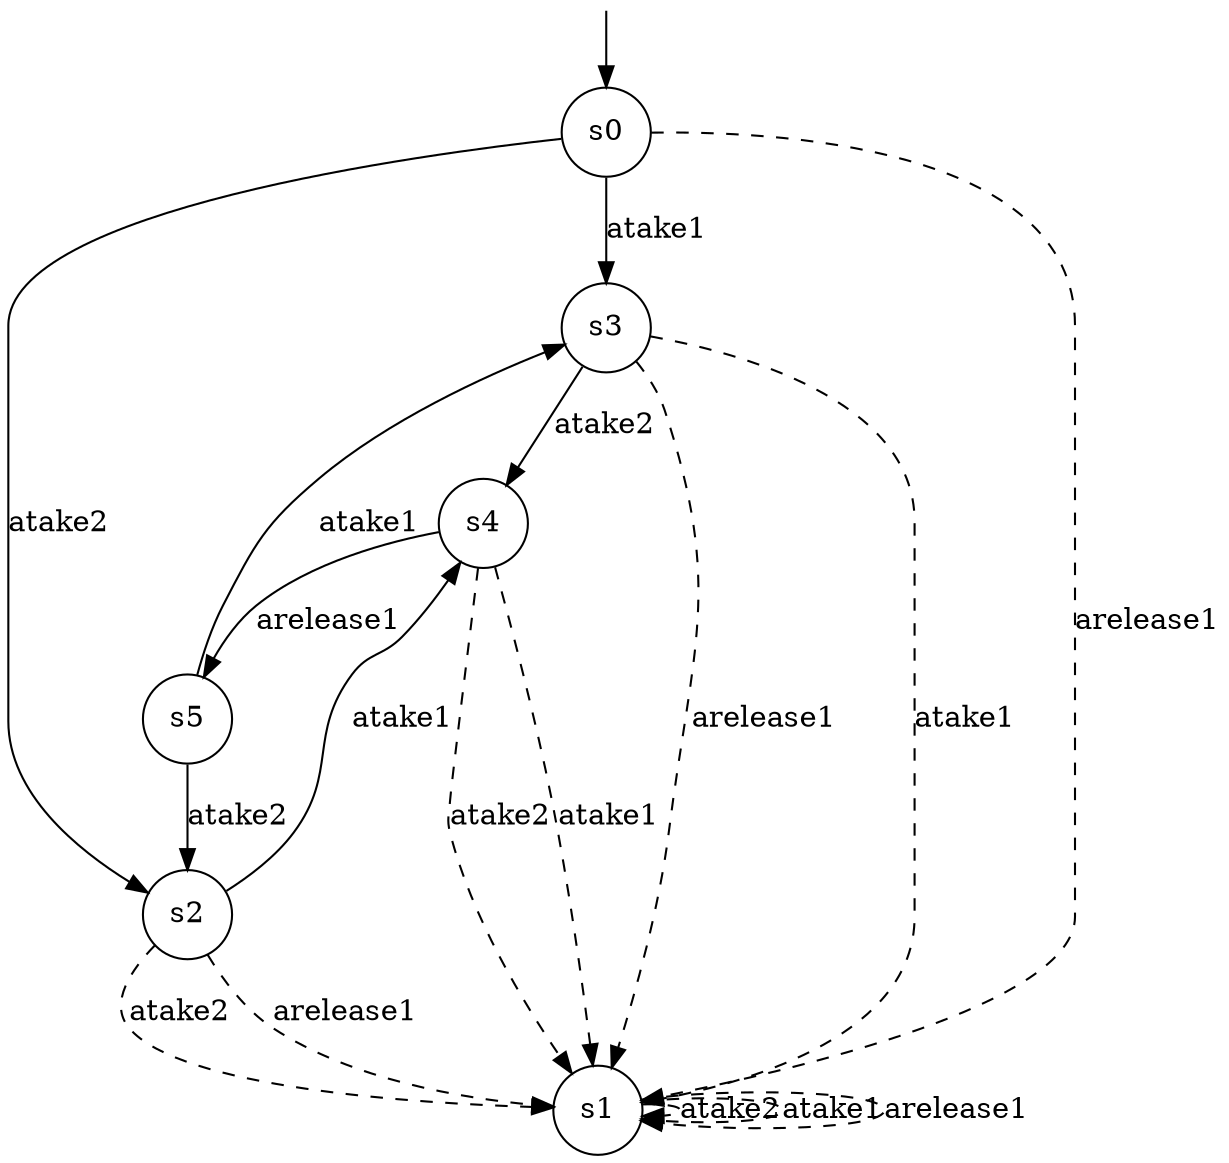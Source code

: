 digraph g {

	s0 [shape="circle" label="s0"];
	s1 [shape="circle" label="s3"];
	s2 [shape="circle" label="s2"];
	s3 [shape="circle" label="s1"];
	s4 [shape="circle" label="s5"];
	s5 [shape="circle" label="s4"];

	s5 -> s3 [modality="MAY", style="dashed", label="atake2"];
	s2 -> s3 [modality="MAY", style="dashed", label="arelease1"];
	s0 -> s1 [modality="MUST", style="strict", label="atake1"];
	s1 -> s5 [modality="MUST", style="strict", label="atake2"];
	s3 -> s3 [modality="MAY", style="dashed", label="atake2"];
	s1 -> s3 [modality="MAY", style="dashed", label="arelease1"];
	s4 -> s2 [modality="MUST", style="strict", label="atake2"];
	s3 -> s3 [modality="MAY", style="dashed", label="atake1"];
	s2 -> s3 [modality="MAY", style="dashed", label="atake2"];
	s4 -> s1 [modality="MUST", style="strict", label="atake1"];
	s3 -> s3 [modality="MAY", style="dashed", label="arelease1"];
	s5 -> s3 [modality="MAY", style="dashed", label="atake1"];
	s0 -> s2 [modality="MUST", style="strict", label="atake2"];
	s2 -> s5 [modality="MUST", style="strict", label="atake1"];
	s5 -> s4 [modality="MUST", style="strict", label="arelease1"];
	s0 -> s3 [modality="MAY", style="dashed", label="arelease1"];
	s1 -> s3 [modality="MAY", style="dashed", label="atake1"];

__start0 [label="" shape="none" width="0" height="0"];
__start0 -> s0;
}
